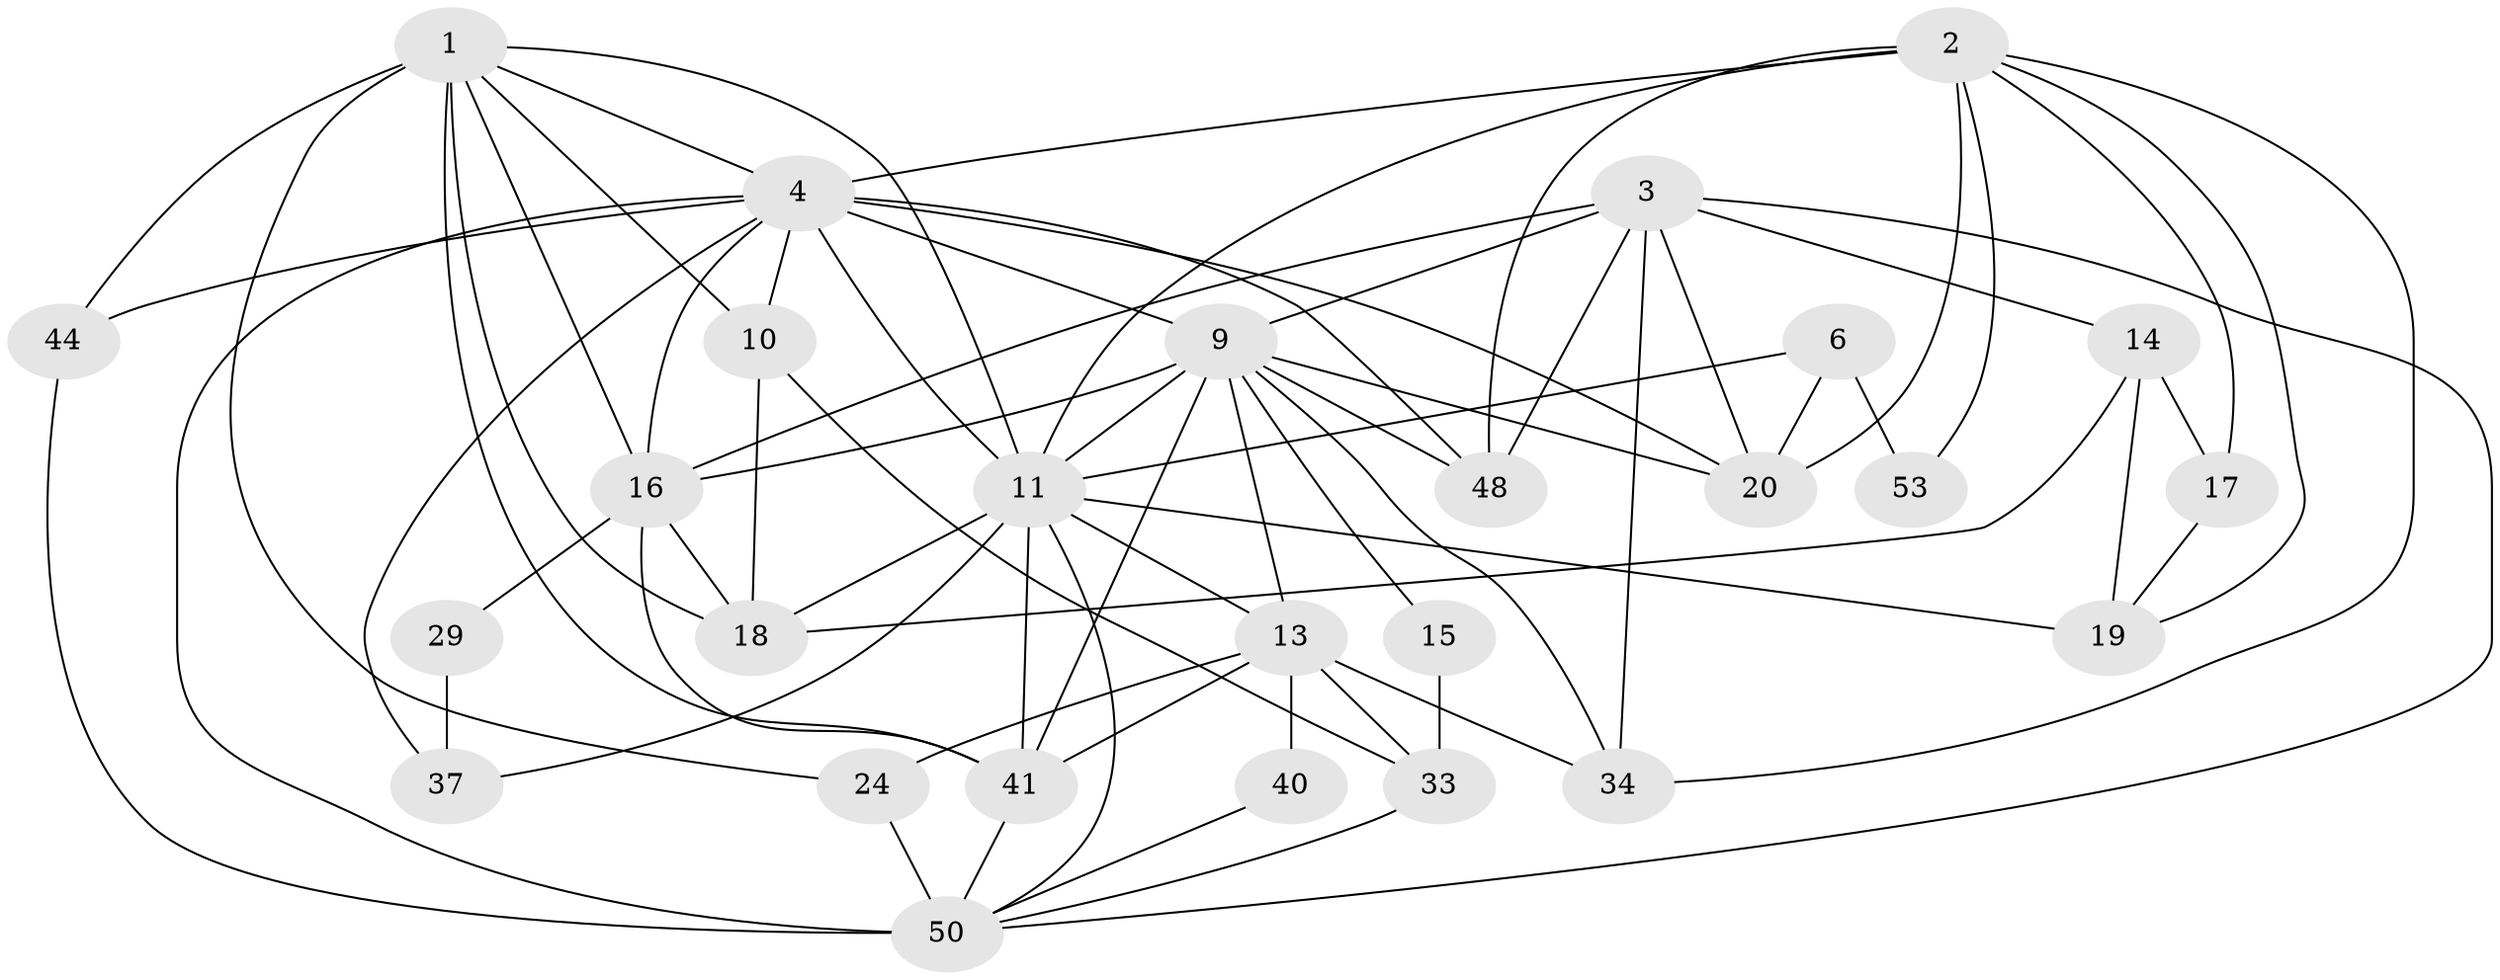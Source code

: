 // original degree distribution, {2: 0.12962962962962962, 5: 0.24074074074074073, 4: 0.35185185185185186, 3: 0.18518518518518517, 6: 0.07407407407407407, 7: 0.018518518518518517}
// Generated by graph-tools (version 1.1) at 2025/15/03/09/25 04:15:07]
// undirected, 27 vertices, 70 edges
graph export_dot {
graph [start="1"]
  node [color=gray90,style=filled];
  1 [super="+12"];
  2 [super="+5+54"];
  3 [super="+30+42"];
  4 [super="+39+7"];
  6;
  9 [super="+31+26"];
  10;
  11 [super="+23+28+36"];
  13 [super="+52+32"];
  14;
  15;
  16 [super="+27+25"];
  17;
  18;
  19 [super="+47"];
  20;
  24;
  29;
  33;
  34;
  37;
  40;
  41 [super="+46"];
  44;
  48;
  50 [super="+51"];
  53;
  1 -- 11;
  1 -- 4;
  1 -- 41;
  1 -- 10;
  1 -- 44;
  1 -- 16;
  1 -- 18;
  1 -- 24;
  2 -- 48 [weight=2];
  2 -- 17;
  2 -- 34;
  2 -- 20;
  2 -- 19;
  2 -- 4;
  2 -- 53;
  2 -- 11;
  3 -- 48;
  3 -- 34;
  3 -- 20;
  3 -- 14;
  3 -- 16;
  3 -- 9;
  3 -- 50;
  4 -- 50 [weight=3];
  4 -- 37;
  4 -- 11 [weight=2];
  4 -- 9 [weight=3];
  4 -- 10;
  4 -- 44;
  4 -- 16;
  4 -- 48;
  4 -- 20;
  6 -- 20;
  6 -- 53;
  6 -- 11;
  9 -- 48;
  9 -- 34;
  9 -- 20;
  9 -- 11;
  9 -- 13;
  9 -- 16;
  9 -- 41;
  9 -- 15;
  10 -- 18;
  10 -- 33;
  11 -- 19 [weight=2];
  11 -- 13 [weight=2];
  11 -- 37;
  11 -- 50;
  11 -- 18;
  11 -- 41 [weight=2];
  13 -- 40;
  13 -- 33;
  13 -- 34;
  13 -- 24;
  13 -- 41;
  14 -- 17;
  14 -- 18;
  14 -- 19;
  15 -- 33;
  16 -- 29;
  16 -- 41;
  16 -- 18;
  17 -- 19;
  24 -- 50;
  29 -- 37;
  33 -- 50;
  40 -- 50;
  41 -- 50;
  44 -- 50;
}
